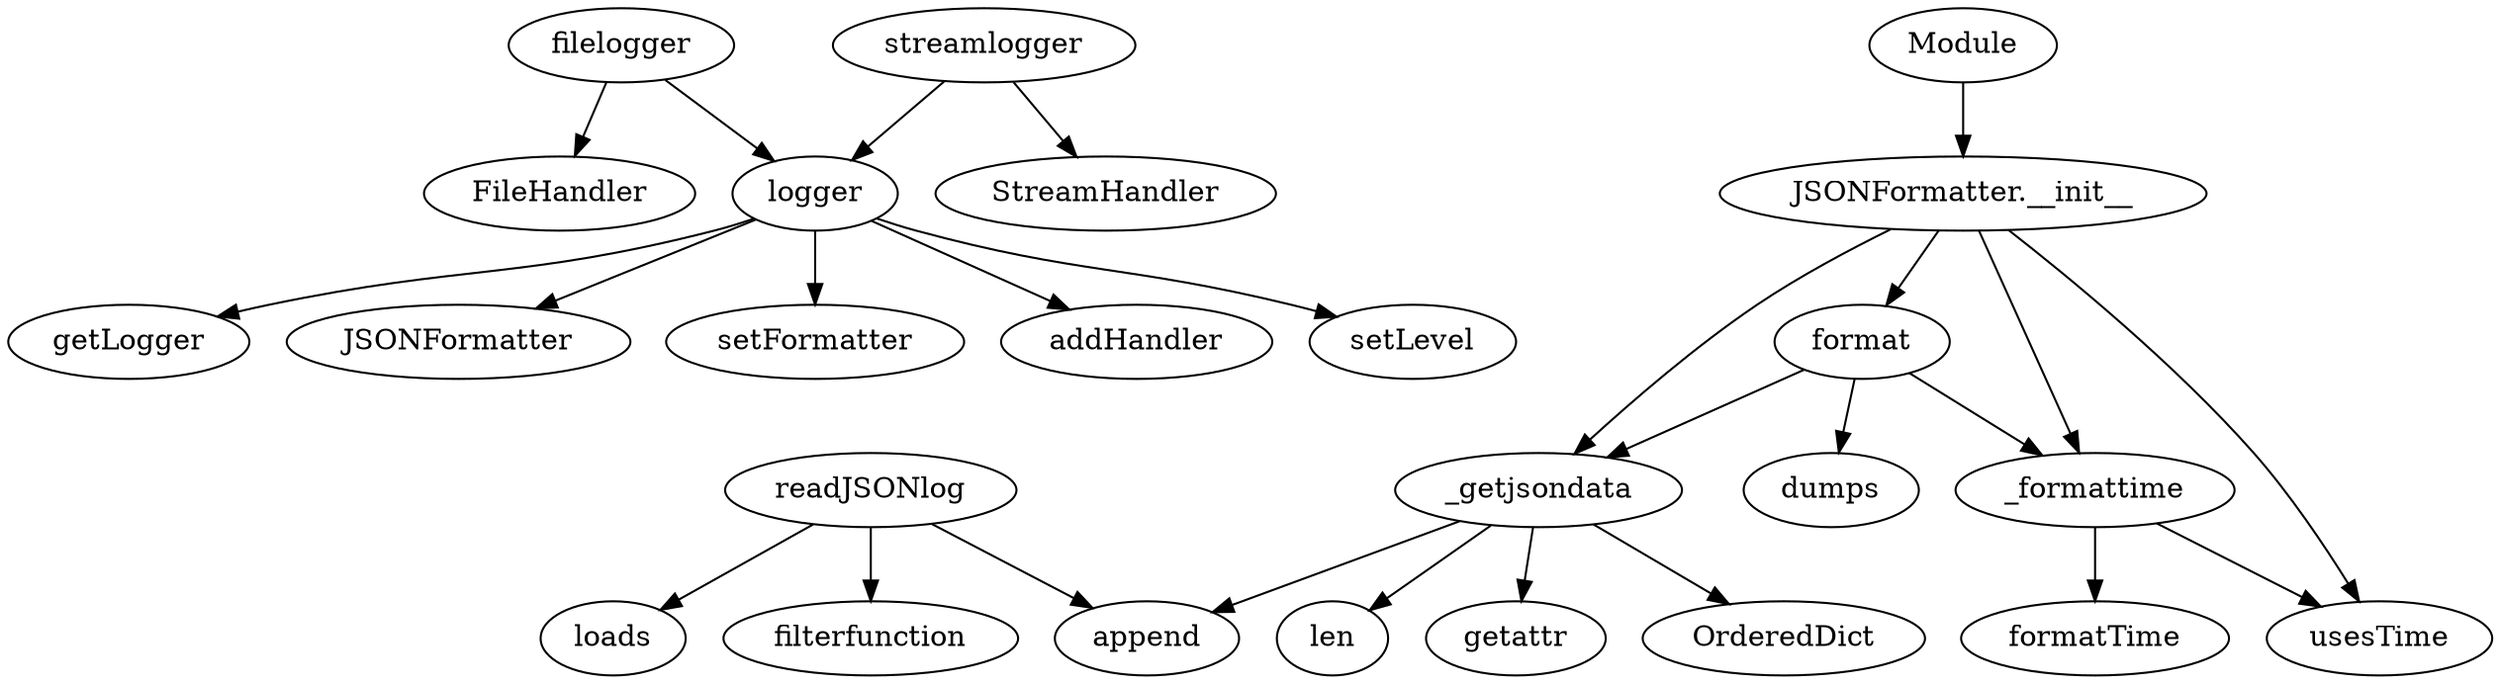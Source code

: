 strict digraph  {
logger;
getLogger;
JSONFormatter;
setFormatter;
addHandler;
setLevel;
filelogger;
FileHandler;
streamlogger;
StreamHandler;
readJSONlog;
loads;
filterfunction;
append;
usesTime;
_formattime;
formatTime;
_getjsondata;
len;
getattr;
OrderedDict;
format;
dumps;
Module;
"JSONFormatter.__init__";
logger -> getLogger;
logger -> JSONFormatter;
logger -> setFormatter;
logger -> addHandler;
logger -> setLevel;
filelogger -> FileHandler;
filelogger -> logger;
streamlogger -> StreamHandler;
streamlogger -> logger;
readJSONlog -> loads;
readJSONlog -> filterfunction;
readJSONlog -> append;
_formattime -> usesTime;
_formattime -> formatTime;
_getjsondata -> len;
_getjsondata -> append;
_getjsondata -> getattr;
_getjsondata -> OrderedDict;
format -> _formattime;
format -> _getjsondata;
format -> dumps;
Module -> "JSONFormatter.__init__";
"JSONFormatter.__init__" -> usesTime;
"JSONFormatter.__init__" -> _formattime;
"JSONFormatter.__init__" -> _getjsondata;
"JSONFormatter.__init__" -> format;
}
